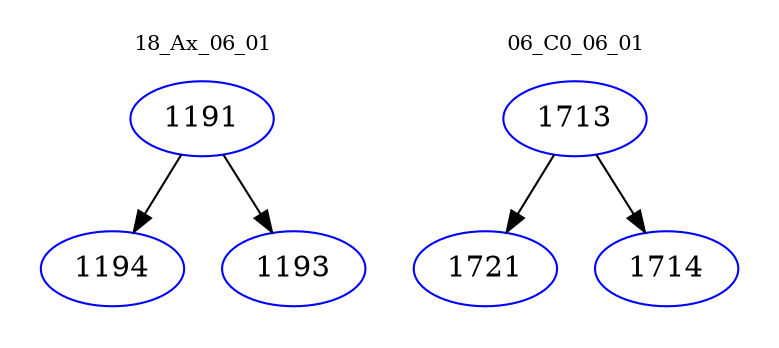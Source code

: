digraph{
subgraph cluster_0 {
color = white
label = "18_Ax_06_01";
fontsize=10;
T0_1191 [label="1191", color="blue"]
T0_1191 -> T0_1194 [color="black"]
T0_1194 [label="1194", color="blue"]
T0_1191 -> T0_1193 [color="black"]
T0_1193 [label="1193", color="blue"]
}
subgraph cluster_1 {
color = white
label = "06_C0_06_01";
fontsize=10;
T1_1713 [label="1713", color="blue"]
T1_1713 -> T1_1721 [color="black"]
T1_1721 [label="1721", color="blue"]
T1_1713 -> T1_1714 [color="black"]
T1_1714 [label="1714", color="blue"]
}
}

